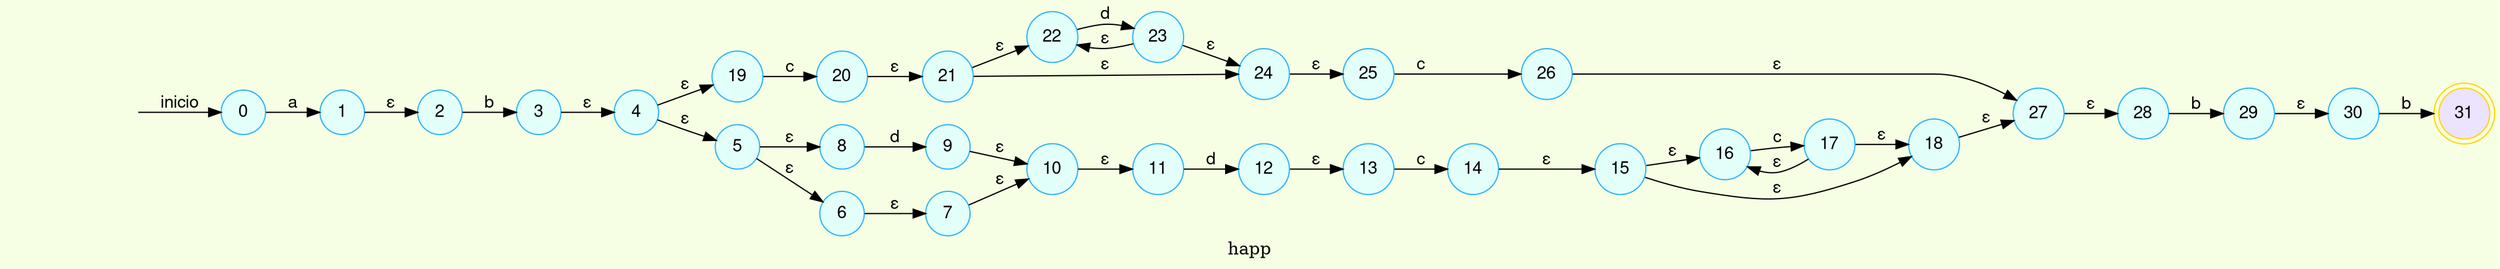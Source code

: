 digraph finite_state_machine{
	bgcolor = "#F6FFE3"
	rankdir=LR;
	label=happ
	node [fontname="Helvetica,Arial,sans-serif" ]
	edge [fontname="Helvetica,Arial,sans-serif"]
	node [shape = doublecircle, color = gold fillcolor="#EBE3FF" style =filled]; 31;
	node [shape = circle, color = "#2CB5FF" fillcolor="#E3FFFA" style =filled];
	flechainicio [style=invis];
	flechainicio -> 0 [label="inicio"];
	0 -> 1 [label="a"];
	1 -> 2 [label="ε"];
	2 -> 3 [label="b"];
	3 -> 4 [label="ε"];
	4 -> 19 [label="ε"];
	4 -> 5 [label="ε"];
	5 -> 8 [label="ε"];
	5 -> 6 [label="ε"];
	6 -> 7 [label="ε"];
	7 -> 10 [label="ε"];
	8 -> 9 [label="d"];
	9 -> 10 [label="ε"];
	10 -> 11 [label="ε"];
	11 -> 12 [label="d"];
	12 -> 13 [label="ε"];
	13 -> 14 [label="c"];
	14 -> 15 [label="ε"];
	15 -> 16 [label="ε"];
	15 -> 18 [label="ε"];
	16 -> 17 [label="c"];
	17 -> 16 [label="ε"];
	17 -> 18 [label="ε"];
	18 -> 27 [label="ε"];
	19 -> 20 [label="c"];
	20 -> 21 [label="ε"];
	21 -> 22 [label="ε"];
	21 -> 24 [label="ε"];
	22 -> 23 [label="d"];
	23 -> 22 [label="ε"];
	23 -> 24 [label="ε"];
	24 -> 25 [label="ε"];
	25 -> 26 [label="c"];
	26 -> 27 [label="ε"];
	27 -> 28 [label="ε"];
	28 -> 29 [label="b"];
	29 -> 30 [label="ε"];
	30 -> 31 [label="b"];
}